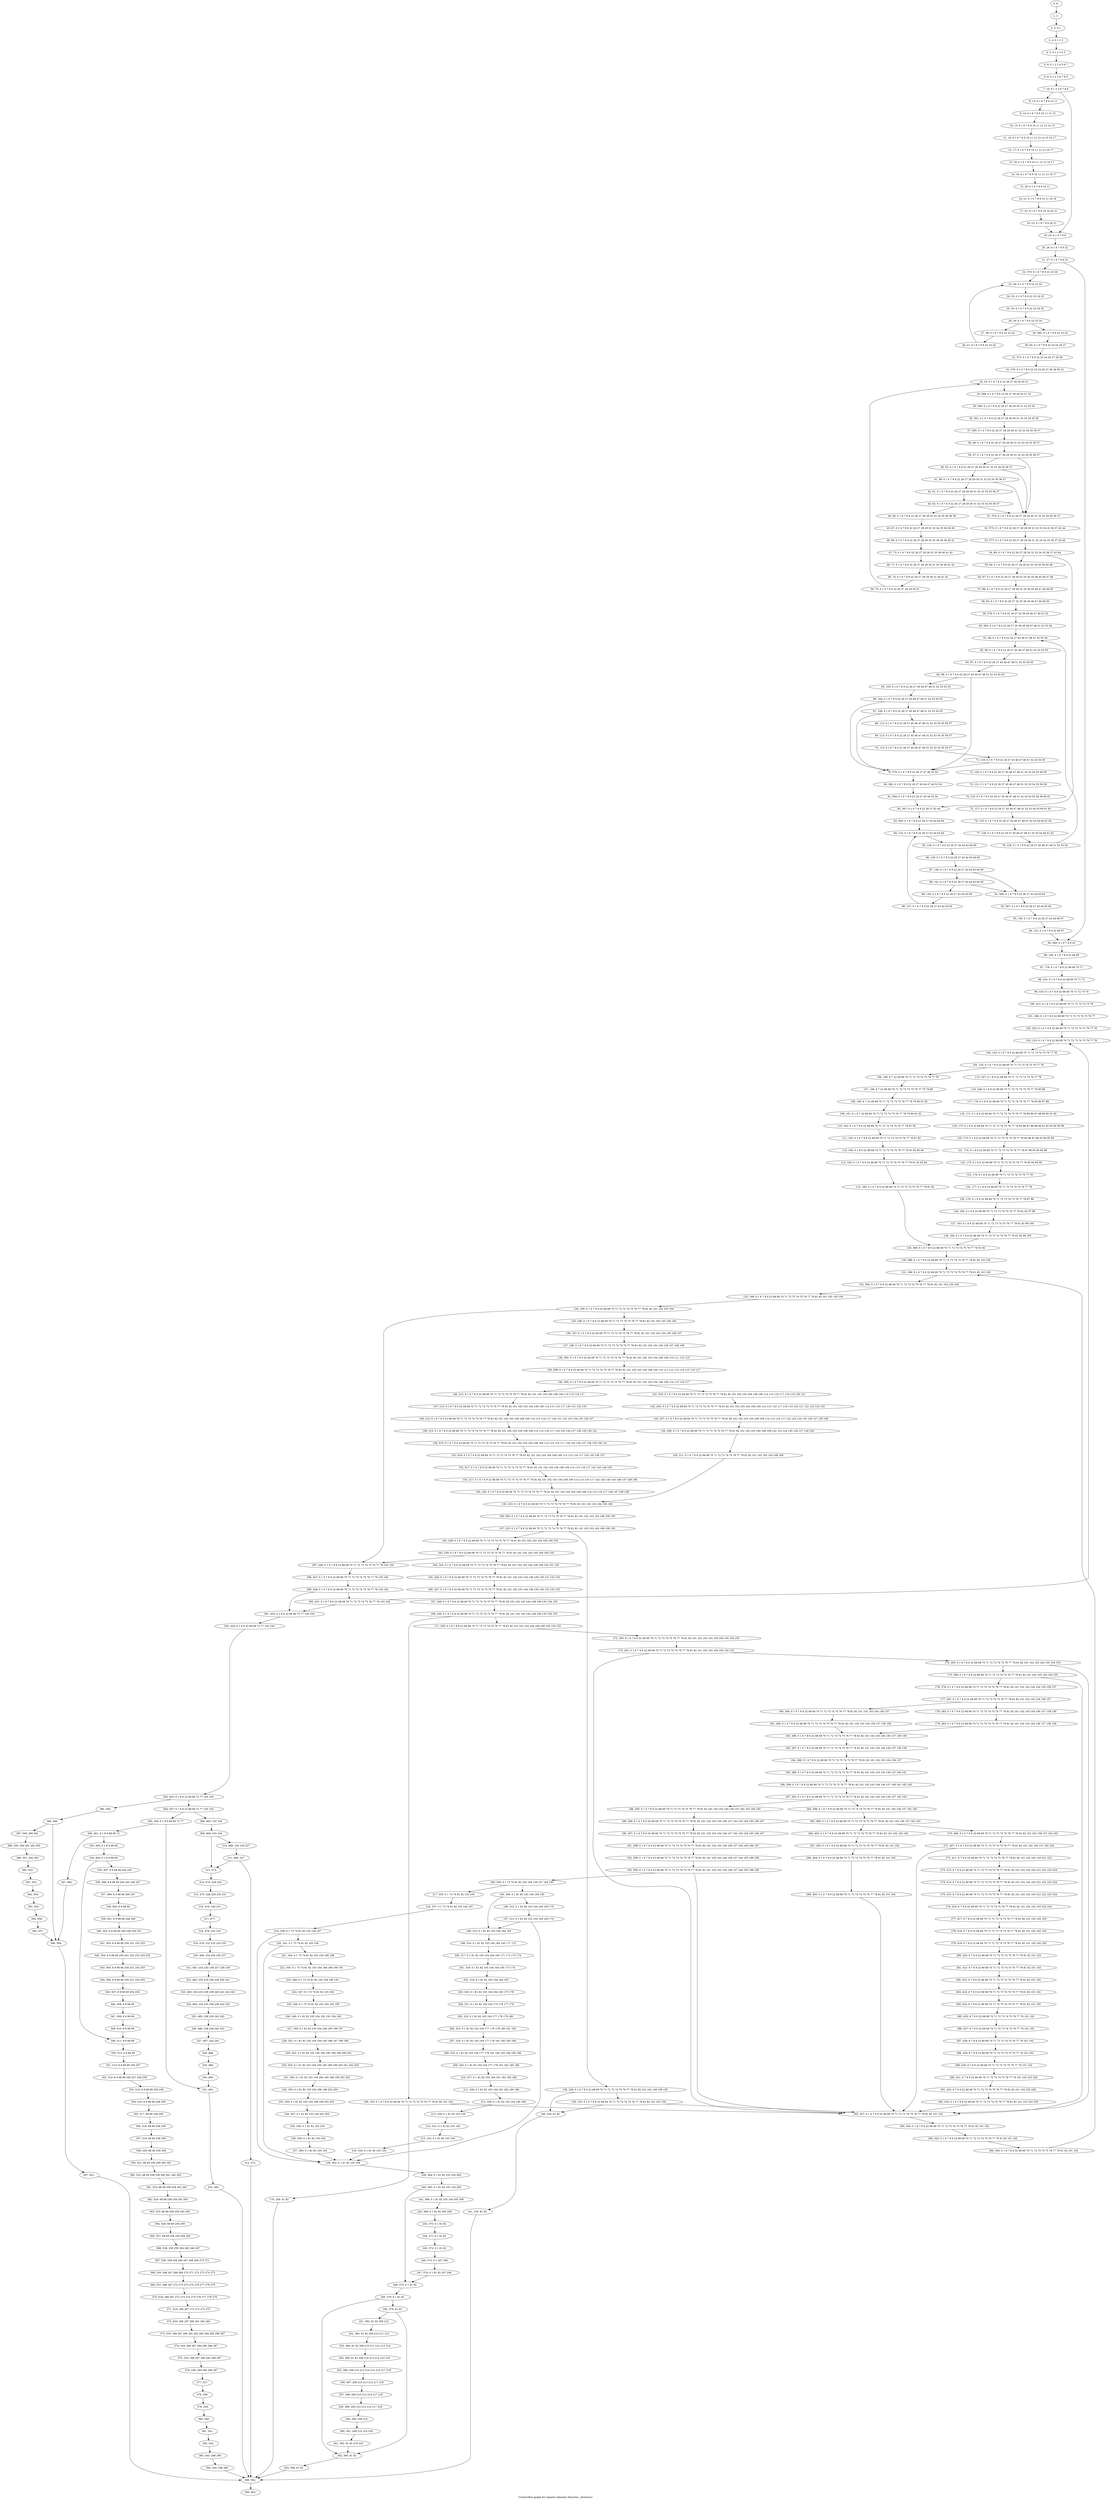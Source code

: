 digraph G {
graph [label="Control-flow-graph for register allocator (function _directory)"]
0[label="0, 0: "];
1[label="1, 1: "];
2[label="2, 3: 0 1 "];
3[label="3, 4: 0 1 2 3 "];
4[label="4, 5: 0 1 2 3 4 5 "];
5[label="5, 6: 0 1 2 3 4 5 6 7 "];
6[label="6, 8: 0 1 2 3 6 7 8 9 "];
7[label="7, 10: 0 1 2 3 6 7 8 9 "];
8[label="8, 13: 0 1 6 7 8 9 10 11 "];
9[label="9, 14: 0 1 6 7 8 9 10 11 12 13 "];
10[label="10, 15: 0 1 6 7 8 9 10 11 12 13 14 15 "];
11[label="11, 16: 0 1 6 7 8 9 10 11 12 13 14 15 16 17 "];
12[label="12, 17: 0 1 6 7 8 9 10 11 12 13 16 17 "];
13[label="13, 18: 0 1 6 7 8 9 10 11 12 13 16 17 "];
14[label="14, 19: 0 1 6 7 8 9 10 11 12 13 16 17 "];
15[label="15, 20: 0 1 6 7 8 9 10 11 "];
16[label="16, 21: 0 1 6 7 8 9 10 11 18 19 "];
17[label="17, 22: 0 1 6 7 8 9 18 19 20 21 "];
18[label="18, 23: 0 1 6 7 8 9 20 21 "];
19[label="19, 25: 0 1 6 7 8 9 "];
20[label="20, 26: 0 1 6 7 8 9 22 "];
21[label="21, 27: 0 1 6 7 8 9 22 "];
22[label="22, 570: 0 1 6 7 8 9 22 23 24 "];
23[label="23, 30: 0 1 6 7 8 9 22 23 24 "];
24[label="24, 32: 0 1 6 7 8 9 22 23 24 25 "];
25[label="25, 33: 0 1 6 7 8 9 22 23 24 25 "];
26[label="26, 34: 0 1 6 7 8 9 22 23 24 "];
27[label="27, 38: 0 1 6 7 8 9 22 23 24 "];
28[label="28, 41: 0 1 6 7 8 9 22 23 24 "];
29[label="29, 565: 0 1 6 7 8 9 22 23 24 "];
30[label="30, 65: 0 1 6 7 8 9 22 23 24 26 27 "];
31[label="31, 573: 0 1 6 7 8 9 22 23 24 26 27 28 29 "];
32[label="32, 576: 0 1 6 7 8 9 22 23 24 26 27 28 29 30 31 "];
33[label="33, 43: 0 1 6 7 8 9 22 26 27 28 29 30 31 "];
34[label="34, 589: 0 1 6 7 8 9 22 26 27 28 29 30 31 32 "];
35[label="35, 590: 0 1 6 7 8 9 22 26 27 28 29 30 31 32 33 34 "];
36[label="36, 591: 0 1 6 7 8 9 22 26 27 28 29 30 31 32 33 34 35 36 "];
37[label="37, 595: 0 1 6 7 8 9 22 26 27 28 29 30 31 32 33 34 35 36 37 "];
38[label="38, 46: 0 1 6 7 8 9 22 26 27 28 29 30 31 32 33 34 35 36 37 "];
39[label="39, 47: 0 1 6 7 8 9 22 26 27 28 29 30 31 32 33 34 35 36 37 "];
40[label="40, 53: 0 1 6 7 8 9 22 26 27 28 29 30 31 32 33 34 35 36 37 "];
41[label="41, 58: 0 1 6 7 8 9 22 26 27 28 29 30 31 32 33 34 35 36 37 "];
42[label="42, 61: 0 1 6 7 8 9 22 26 27 28 29 30 31 32 33 34 35 36 37 "];
43[label="43, 62: 0 1 6 7 8 9 22 26 27 28 29 30 31 32 33 34 35 36 37 "];
44[label="44, 66: 0 1 6 7 8 9 22 26 27 28 29 32 33 34 35 36 38 39 "];
45[label="45, 67: 0 1 6 7 8 9 22 26 27 28 29 32 33 34 35 36 38 39 "];
46[label="46, 69: 0 1 6 7 8 9 22 26 27 28 29 32 35 36 38 39 40 41 "];
47[label="47, 73: 0 1 6 7 8 9 22 26 27 28 29 32 35 36 40 41 42 "];
48[label="48, 71: 0 1 6 7 8 9 22 26 27 28 29 30 31 35 36 40 41 42 "];
49[label="49, 74: 0 1 6 7 8 9 22 26 27 28 29 30 31 40 41 42 "];
50[label="50, 75: 0 1 6 7 8 9 22 26 27 28 29 30 31 "];
51[label="51, 574: 0 1 6 7 8 9 22 26 27 28 29 30 31 32 33 34 35 36 37 "];
52[label="52, 575: 0 1 6 7 8 9 22 26 27 28 29 30 31 32 33 34 35 36 37 43 44 "];
53[label="53, 577: 0 1 6 7 8 9 22 26 27 28 29 30 31 32 33 34 35 36 37 43 44 "];
54[label="54, 80: 0 1 6 7 8 9 22 26 27 28 29 32 33 34 35 36 37 43 44 "];
55[label="55, 84: 0 1 6 7 8 9 22 26 27 28 29 32 33 34 35 36 45 46 "];
56[label="56, 87: 0 1 6 7 8 9 22 26 27 28 29 32 33 34 35 36 45 46 47 48 "];
57[label="57, 88: 0 1 6 7 8 9 22 26 27 28 29 32 35 36 45 46 47 48 49 50 "];
58[label="58, 93: 0 1 6 7 8 9 22 26 27 32 35 36 45 46 47 48 49 50 "];
59[label="59, 578: 0 1 6 7 8 9 22 26 27 35 36 45 46 47 48 51 52 "];
60[label="60, 583: 0 1 6 7 8 9 22 26 27 35 36 45 46 47 48 51 52 53 54 "];
61[label="61, 94: 0 1 6 7 8 9 22 26 27 45 46 47 48 51 52 53 54 "];
62[label="62, 96: 0 1 6 7 8 9 22 26 27 45 46 47 48 51 52 53 54 55 "];
63[label="63, 97: 0 1 6 7 8 9 22 26 27 45 46 47 48 51 52 53 54 55 "];
64[label="64, 98: 0 1 6 7 8 9 22 26 27 45 46 47 48 51 52 53 54 55 "];
65[label="65, 103: 0 1 6 7 8 9 22 26 27 45 46 47 48 51 52 53 54 55 "];
66[label="66, 104: 0 1 6 7 8 9 22 26 27 45 46 47 48 51 52 53 54 55 "];
67[label="67, 109: 0 1 6 7 8 9 22 26 27 45 46 47 48 51 52 53 54 55 "];
68[label="68, 112: 0 1 6 7 8 9 22 26 27 45 46 47 48 51 52 53 54 55 56 57 "];
69[label="69, 113: 0 1 6 7 8 9 22 26 27 45 46 47 48 51 52 53 54 55 56 57 "];
70[label="70, 115: 0 1 6 7 8 9 22 26 27 45 46 47 48 51 52 53 54 55 56 57 "];
71[label="71, 116: 0 1 6 7 8 9 22 26 27 45 46 47 48 51 52 53 54 55 "];
72[label="72, 120: 0 1 6 7 8 9 22 26 27 45 46 47 48 51 52 53 54 55 58 59 "];
73[label="73, 121: 0 1 6 7 8 9 22 26 27 45 46 47 48 51 52 53 54 55 58 59 "];
74[label="74, 123: 0 1 6 7 8 9 22 26 27 45 46 47 48 51 52 53 54 55 58 59 60 61 "];
75[label="75, 127: 0 1 6 7 8 9 22 26 27 45 46 47 48 51 52 53 54 55 60 61 62 "];
76[label="76, 125: 0 1 6 7 8 9 22 26 27 45 46 47 48 51 52 53 54 60 61 62 "];
77[label="77, 128: 0 1 6 7 8 9 22 26 27 45 46 47 48 51 52 53 54 60 61 62 "];
78[label="78, 129: 0 1 6 7 8 9 22 26 27 45 46 47 48 51 52 53 54 "];
79[label="79, 579: 0 1 6 7 8 9 22 26 27 47 48 53 54 "];
80[label="80, 582: 0 1 6 7 8 9 22 26 27 43 44 47 48 53 54 "];
81[label="81, 584: 0 1 6 7 8 9 22 26 27 43 44 53 54 "];
82[label="82, 567: 0 1 6 7 8 9 22 26 27 43 44 "];
83[label="83, 585: 0 1 6 7 8 9 22 26 27 43 44 63 64 "];
84[label="84, 132: 0 1 6 7 8 9 22 26 27 43 44 63 64 "];
85[label="85, 134: 0 1 6 7 8 9 22 26 27 43 44 63 64 65 "];
86[label="86, 135: 0 1 6 7 8 9 22 26 27 43 44 63 64 65 "];
87[label="87, 136: 0 1 6 7 8 9 22 26 27 43 44 63 64 65 "];
88[label="88, 141: 0 1 6 7 8 9 22 26 27 43 44 63 64 65 "];
89[label="89, 145: 0 1 6 7 8 9 22 26 27 43 44 63 64 "];
90[label="90, 147: 0 1 6 7 8 9 22 26 27 43 44 63 64 "];
91[label="91, 586: 0 1 6 7 8 9 22 26 27 43 44 63 64 "];
92[label="92, 587: 0 1 6 7 8 9 22 26 27 43 44 63 64 "];
93[label="93, 150: 0 1 6 7 8 9 22 26 27 43 44 66 67 "];
94[label="94, 151: 0 1 6 7 8 9 22 66 67 "];
95[label="95, 569: 0 1 6 7 8 9 22 "];
96[label="96, 169: 0 1 6 7 8 9 22 68 69 "];
97[label="97, 178: 0 1 6 7 8 9 22 68 69 70 71 "];
98[label="98, 224: 0 1 6 7 8 9 22 68 69 70 71 72 "];
99[label="99, 410: 0 1 6 7 8 9 22 68 69 70 71 72 73 74 "];
100[label="100, 412: 0 1 6 7 8 9 22 68 69 70 71 72 73 74 75 76 "];
101[label="101, 268: 0 1 6 7 8 9 22 68 69 70 71 72 73 74 75 76 77 "];
102[label="102, 252: 0 1 6 7 8 9 22 68 69 70 71 72 73 74 75 76 77 78 "];
103[label="103, 153: 0 1 6 7 8 9 22 68 69 70 71 72 73 74 75 76 77 78 "];
104[label="104, 154: 0 1 6 7 8 9 22 68 69 70 71 72 73 74 75 76 77 78 "];
105[label="105, 155: 0 1 6 7 8 9 22 68 69 70 71 72 73 74 75 76 77 78 "];
106[label="106, 158: 6 7 22 68 69 70 71 72 73 74 75 76 77 78 "];
107[label="107, 159: 6 7 22 68 69 70 71 72 73 74 75 76 77 78 79 80 "];
108[label="108, 160: 6 7 22 68 69 70 71 72 73 74 75 76 77 78 79 80 81 82 "];
109[label="109, 161: 0 1 6 7 22 68 69 70 71 72 73 74 75 76 77 78 79 80 81 82 "];
110[label="110, 162: 0 1 6 7 8 9 22 68 69 70 71 72 73 74 75 76 77 78 81 82 "];
111[label="111, 163: 0 1 6 7 8 9 22 68 69 70 71 72 73 74 75 76 77 78 81 82 "];
112[label="112, 164: 0 1 8 9 22 68 69 70 71 72 73 74 75 76 77 78 81 82 83 84 "];
113[label="113, 165: 0 1 6 7 8 9 22 68 69 70 71 72 73 74 75 76 77 78 81 82 83 84 "];
114[label="114, 166: 0 1 6 7 8 9 22 68 69 70 71 72 73 74 75 76 77 78 81 82 "];
115[label="115, 167: 0 1 8 9 22 68 69 70 71 72 73 74 75 76 77 78 "];
116[label="116, 168: 0 1 8 9 22 68 69 70 71 72 73 74 75 76 77 78 85 86 "];
117[label="117, 170: 0 1 8 9 22 68 69 70 71 72 73 74 75 76 77 78 85 86 87 88 "];
118[label="118, 171: 0 1 8 9 22 68 69 70 71 72 73 74 75 76 77 78 85 86 87 88 89 90 91 92 "];
119[label="119, 172: 0 1 8 9 22 68 69 70 71 72 73 74 75 76 77 78 85 86 87 88 89 90 91 92 93 94 95 96 "];
120[label="120, 173: 0 1 8 9 22 68 69 70 71 72 73 74 75 76 77 78 85 86 87 88 93 94 95 96 "];
121[label="121, 174: 0 1 8 9 22 68 69 70 71 72 73 74 75 76 77 78 87 88 93 94 95 96 "];
122[label="122, 175: 0 1 8 9 22 68 69 70 71 72 73 74 75 76 77 78 93 94 95 96 "];
123[label="123, 176: 0 1 8 9 22 68 69 70 71 72 73 74 75 76 77 78 "];
124[label="124, 177: 0 1 8 9 22 68 69 70 71 72 73 74 75 76 77 78 "];
125[label="125, 179: 0 1 8 9 22 68 69 70 71 72 73 74 75 76 77 78 97 98 "];
126[label="126, 180: 0 1 8 9 22 68 69 70 71 72 73 74 75 76 77 78 81 82 97 98 "];
127[label="127, 183: 0 1 8 9 22 68 69 70 71 72 73 74 75 76 77 78 81 82 99 100 "];
128[label="128, 184: 0 1 6 7 8 9 22 68 69 70 71 72 73 74 75 76 77 78 81 82 99 100 "];
129[label="129, 568: 0 1 6 7 8 9 22 68 69 70 71 72 73 74 75 76 77 78 81 82 "];
130[label="130, 588: 0 1 6 7 8 9 22 68 69 70 71 72 73 74 75 76 77 78 81 82 101 102 "];
131[label="131, 188: 0 1 6 7 8 9 22 68 69 70 71 72 73 74 75 76 77 78 81 82 101 102 "];
132[label="132, 594: 0 1 6 7 8 9 22 68 69 70 71 72 73 74 75 76 77 78 81 82 101 102 103 104 "];
133[label="133, 189: 0 1 6 7 8 9 22 68 69 70 71 72 73 74 75 76 77 78 81 82 101 102 103 104 "];
134[label="134, 190: 0 1 6 7 8 9 22 68 69 70 71 72 73 74 75 76 77 78 81 82 101 102 103 104 "];
135[label="135, 196: 0 1 6 7 8 9 22 68 69 70 71 72 73 74 75 76 77 78 81 82 101 102 103 104 105 "];
136[label="136, 197: 0 1 6 7 8 9 22 68 69 70 71 72 73 74 75 76 77 78 81 82 101 102 103 104 105 106 107 "];
137[label="137, 198: 0 1 6 7 8 9 22 68 69 70 71 72 73 74 75 76 77 78 81 82 101 102 103 104 106 107 108 109 "];
138[label="138, 592: 0 1 6 7 8 9 22 68 69 70 71 72 73 74 75 76 77 78 81 82 101 102 103 104 108 109 110 111 112 113 "];
139[label="139, 596: 0 1 6 7 8 9 22 68 69 70 71 72 73 74 75 76 77 78 81 82 101 102 103 104 108 109 110 111 112 113 114 115 116 117 "];
140[label="140, 200: 0 1 6 7 8 9 22 68 69 70 71 72 73 74 75 76 77 78 81 82 101 102 103 104 108 109 114 115 116 117 "];
141[label="141, 203: 0 1 6 7 8 9 22 68 69 70 71 72 73 74 75 76 77 78 81 82 101 102 103 104 108 109 114 115 116 117 118 119 120 121 "];
142[label="142, 204: 0 1 6 7 8 9 22 68 69 70 71 72 73 74 75 76 77 78 81 82 101 102 103 104 108 109 114 115 116 117 118 119 120 121 122 123 124 125 "];
143[label="143, 207: 0 1 6 7 8 9 22 68 69 70 71 72 73 74 75 76 77 78 81 82 101 102 103 104 108 109 114 115 116 117 122 123 124 125 126 127 128 129 "];
144[label="144, 208: 0 1 6 7 8 9 22 68 69 70 71 72 73 74 75 76 77 78 81 82 101 102 103 104 108 109 122 123 124 125 126 127 128 129 "];
145[label="145, 211: 0 1 6 7 8 9 22 68 69 70 71 72 73 74 75 76 77 78 81 82 101 102 103 104 108 109 "];
146[label="146, 212: 0 1 6 7 8 9 22 68 69 70 71 72 73 74 75 76 77 78 81 82 101 102 103 104 108 109 114 115 116 117 "];
147[label="147, 213: 0 1 6 7 8 9 22 68 69 70 71 72 73 74 75 76 77 78 81 82 101 102 103 104 108 109 114 115 116 117 130 131 132 133 "];
148[label="148, 214: 0 1 6 7 8 9 22 68 69 70 71 72 73 74 75 76 77 78 81 82 101 102 103 104 108 109 114 115 116 117 130 131 132 133 134 135 136 137 "];
149[label="149, 215: 0 1 6 7 8 9 22 68 69 70 71 72 73 74 75 76 77 78 81 82 101 102 103 104 108 109 114 115 116 117 134 135 136 137 138 139 140 141 "];
150[label="150, 615: 0 1 6 7 8 9 22 68 69 70 71 72 73 74 75 76 77 78 81 82 101 102 103 104 108 109 114 115 116 117 134 135 136 137 138 139 140 141 "];
151[label="151, 616: 0 1 6 7 8 9 22 68 69 70 71 72 73 74 75 76 77 78 81 82 101 102 103 104 108 109 114 115 116 117 134 135 136 137 "];
152[label="152, 617: 0 1 6 7 8 9 22 68 69 70 71 72 73 74 75 76 77 78 81 82 101 102 103 104 108 109 114 115 116 117 142 143 144 145 "];
153[label="153, 217: 0 1 6 7 8 9 22 68 69 70 71 72 73 74 75 76 77 78 81 82 101 102 103 104 108 109 114 115 116 117 142 143 144 145 146 147 148 149 "];
154[label="154, 220: 0 1 6 7 8 9 22 68 69 70 71 72 73 74 75 76 77 78 81 82 101 102 103 104 108 109 114 115 116 117 146 147 148 149 "];
155[label="155, 223: 0 1 6 7 8 9 22 68 69 70 71 72 73 74 75 76 77 78 81 82 101 102 103 104 108 109 "];
156[label="156, 593: 0 1 6 7 8 9 22 68 69 70 71 72 73 74 75 76 77 78 81 82 101 102 103 104 108 109 150 "];
157[label="157, 225: 0 1 6 7 8 9 22 68 69 70 71 72 73 74 75 76 77 78 81 82 101 102 103 104 108 109 150 "];
158[label="158, 228: 0 1 6 7 8 9 22 68 69 70 71 72 73 74 75 76 77 78 81 82 101 102 108 109 150 "];
159[label="159, 232: 0 1 6 7 8 9 22 68 69 70 71 72 73 74 75 76 77 78 81 82 101 102 150 "];
160[label="160, 234: 81 82 "];
161[label="161, 235: 81 82 "];
162[label="162, 238: 0 1 6 7 8 9 22 68 69 70 71 72 73 74 75 76 77 78 81 82 101 102 103 104 108 109 150 "];
163[label="163, 239: 0 1 6 7 8 9 22 68 69 70 71 72 73 74 75 76 77 78 81 82 101 102 103 104 108 109 150 "];
164[label="164, 245: 0 1 6 7 8 9 22 68 69 70 71 72 73 74 75 76 77 78 81 82 101 102 103 104 108 109 150 151 152 "];
165[label="165, 246: 0 1 6 7 8 9 22 68 69 70 71 72 73 74 75 76 77 78 81 82 101 102 103 104 108 109 150 151 152 153 "];
166[label="166, 247: 0 1 6 7 8 9 22 68 69 70 71 72 73 74 75 76 77 78 81 82 101 102 103 104 108 109 150 153 154 155 "];
167[label="167, 248: 0 1 6 7 8 9 22 68 69 70 71 72 73 74 75 76 77 78 81 82 101 102 103 104 108 109 150 154 155 "];
168[label="168, 249: 0 1 6 7 8 9 22 68 69 70 71 72 73 74 75 76 77 78 81 82 101 102 103 104 108 109 150 154 155 "];
169[label="169, 253: 0 1 6 7 8 9 22 68 69 70 71 72 73 74 75 76 77 78 81 82 101 102 "];
170[label="170, 256: 81 82 "];
171[label="171, 259: 0 1 6 7 8 9 22 68 69 70 71 72 73 74 75 76 77 78 81 82 101 102 103 104 108 109 150 154 155 "];
172[label="172, 260: 0 1 6 7 8 9 22 68 69 70 71 72 73 74 75 76 77 78 81 82 101 102 103 104 108 109 150 154 155 "];
173[label="173, 261: 0 1 6 7 8 9 22 68 69 70 71 72 73 74 75 76 77 78 81 82 101 102 103 104 150 154 155 "];
174[label="174, 265: 0 1 6 7 8 9 22 68 69 70 71 72 73 74 75 76 77 78 81 82 101 102 103 104 150 154 155 "];
175[label="175, 269: 0 1 6 7 8 9 22 68 69 70 71 72 73 74 75 76 77 78 81 82 101 102 103 104 154 155 "];
176[label="176, 278: 0 1 6 7 8 9 22 68 69 70 71 72 73 74 75 76 77 78 81 82 101 102 103 104 154 155 156 157 "];
177[label="177, 281: 0 1 6 7 8 9 22 68 69 70 71 72 73 74 75 76 77 78 81 82 101 102 103 104 156 157 "];
178[label="178, 282: 0 1 6 7 8 9 22 68 69 70 71 72 73 74 75 76 77 78 81 82 101 102 103 104 156 157 158 159 "];
179[label="179, 283: 0 1 6 7 8 9 22 68 69 70 71 72 73 74 75 76 77 78 81 82 101 102 103 104 156 157 158 159 "];
180[label="180, 284: 0 1 6 7 8 9 22 68 69 70 71 72 73 74 75 76 77 78 81 82 101 102 103 104 156 157 "];
181[label="181, 285: 0 1 6 7 8 9 22 68 69 70 71 72 73 74 75 76 77 78 81 82 101 102 103 104 156 157 158 159 "];
182[label="182, 286: 0 1 6 7 8 9 22 68 69 70 71 72 73 74 75 76 77 78 81 82 101 102 103 104 156 157 158 159 "];
183[label="183, 287: 0 1 6 7 8 9 22 68 69 70 71 72 73 74 75 76 77 78 81 82 101 102 103 104 156 157 158 159 "];
184[label="184, 288: 0 1 6 7 8 9 22 68 69 70 71 72 73 74 75 76 77 78 81 82 101 102 103 104 156 157 "];
185[label="185, 289: 0 1 6 7 8 9 22 68 69 70 71 72 73 74 75 76 77 78 81 82 101 102 103 104 156 157 160 161 "];
186[label="186, 290: 0 1 6 7 8 9 22 68 69 70 71 72 73 74 75 76 77 78 81 82 101 102 103 104 156 157 160 161 162 163 "];
187[label="187, 292: 0 1 6 7 8 9 22 68 69 70 71 72 73 74 75 76 77 78 81 82 101 102 103 104 156 157 162 163 "];
188[label="188, 295: 0 1 6 7 8 9 22 68 69 70 71 72 73 74 75 76 77 78 81 82 101 102 103 104 156 157 162 163 164 165 "];
189[label="189, 296: 0 1 6 7 8 9 22 68 69 70 71 72 73 74 75 76 77 78 81 82 101 102 103 104 156 157 162 163 164 165 166 167 "];
190[label="190, 297: 0 1 6 7 8 9 22 68 69 70 71 72 73 74 75 76 77 78 81 82 101 102 103 104 156 157 162 163 164 165 166 167 "];
191[label="191, 298: 0 1 6 7 8 9 22 68 69 70 71 72 73 74 75 76 77 78 81 82 101 102 103 104 156 157 164 165 166 167 "];
192[label="192, 299: 0 1 6 7 8 9 22 68 69 70 71 72 73 74 75 76 77 78 81 82 101 102 103 104 156 157 164 165 168 169 "];
193[label="193, 300: 0 1 6 7 8 9 22 68 69 70 71 72 73 74 75 76 77 78 81 82 101 102 103 104 156 157 164 165 168 169 "];
194[label="194, 305: 0 1 73 74 81 82 103 104 156 157 164 165 "];
195[label="195, 308: 0 1 81 82 103 104 164 165 "];
196[label="196, 312: 0 1 81 82 103 104 164 165 170 "];
197[label="197, 313: 0 1 81 82 103 104 164 165 170 "];
198[label="198, 315: 0 1 81 82 103 104 164 165 "];
199[label="199, 316: 0 1 81 82 103 104 164 165 171 172 "];
200[label="200, 317: 0 1 81 82 103 104 164 165 171 172 173 174 "];
201[label="201, 318: 0 1 81 82 103 104 164 165 173 174 "];
202[label="202, 319: 0 1 81 82 103 104 164 165 "];
203[label="203, 320: 0 1 81 82 103 104 164 165 175 176 "];
204[label="204, 321: 0 1 81 82 103 104 175 176 177 178 "];
205[label="205, 322: 0 1 81 82 103 104 177 178 179 180 "];
206[label="206, 323: 0 1 81 82 103 104 177 178 179 180 181 182 "];
207[label="207, 324: 0 1 81 82 103 104 177 178 181 182 183 184 "];
208[label="208, 325: 0 1 81 82 103 104 177 178 181 182 183 184 185 186 "];
209[label="209, 326: 0 1 81 82 103 104 177 178 181 182 185 186 "];
210[label="210, 327: 0 1 81 82 103 104 181 182 185 186 "];
211[label="211, 328: 0 1 81 82 103 104 181 182 185 186 "];
212[label="212, 329: 0 1 81 82 103 104 185 186 "];
213[label="213, 330: 0 1 81 82 103 104 "];
214[label="214, 331: 0 1 81 82 103 104 "];
215[label="215, 332: 0 1 81 82 103 104 "];
216[label="216, 334: 0 1 81 82 103 104 "];
217[label="217, 335: 0 1 73 74 81 82 103 104 "];
218[label="218, 337: 0 1 73 74 81 82 103 104 187 "];
219[label="219, 338: 0 1 73 74 81 82 103 104 187 "];
220[label="220, 341: 0 1 73 74 81 82 103 104 "];
221[label="221, 344: 0 1 73 74 81 82 103 104 188 189 "];
222[label="222, 345: 0 1 73 74 81 82 103 104 188 189 190 191 "];
223[label="223, 346: 0 1 73 74 81 82 103 104 190 191 "];
224[label="224, 347: 0 1 73 74 81 82 103 104 "];
225[label="225, 348: 0 1 73 74 81 82 103 104 192 193 "];
226[label="226, 349: 0 1 81 82 103 104 192 193 194 195 "];
227[label="227, 350: 0 1 81 82 103 104 194 195 196 197 "];
228[label="228, 351: 0 1 81 82 103 104 194 195 196 197 198 199 "];
229[label="229, 352: 0 1 81 82 103 104 194 195 198 199 200 201 "];
230[label="230, 353: 0 1 81 82 103 104 194 195 198 199 200 201 202 203 "];
231[label="231, 354: 0 1 81 82 103 104 194 195 198 199 202 203 "];
232[label="232, 355: 0 1 81 82 103 104 198 199 202 203 "];
233[label="233, 356: 0 1 81 82 103 104 198 199 202 203 "];
234[label="234, 357: 0 1 81 82 103 104 202 203 "];
235[label="235, 358: 0 1 81 82 103 104 "];
236[label="236, 359: 0 1 81 82 103 104 "];
237[label="237, 360: 0 1 81 82 103 104 "];
238[label="238, 362: 0 1 81 82 103 104 "];
239[label="239, 364: 0 1 81 82 103 104 204 "];
240[label="240, 365: 0 1 81 82 103 104 204 "];
241[label="241, 368: 0 1 81 82 103 104 205 206 "];
242[label="242, 369: 0 1 81 82 205 206 "];
243[label="243, 370: 0 1 81 82 "];
244[label="244, 371: 0 1 81 82 "];
245[label="245, 372: 0 1 81 82 "];
246[label="246, 373: 0 1 207 208 "];
247[label="247, 374: 0 1 81 82 207 208 "];
248[label="248, 375: 0 1 81 82 "];
249[label="249, 376: 0 1 81 82 "];
250[label="250, 379: 81 82 "];
251[label="251, 382: 81 82 209 210 "];
252[label="252, 383: 81 82 209 210 211 212 "];
253[label="253, 384: 81 82 209 210 211 212 213 214 "];
254[label="254, 385: 81 82 209 210 213 214 215 216 "];
255[label="255, 386: 209 210 213 214 215 216 217 218 "];
256[label="256, 387: 209 210 213 214 217 218 "];
257[label="257, 388: 209 210 213 214 217 218 "];
258[label="258, 389: 209 210 213 214 217 218 "];
259[label="259, 390: 209 210 "];
260[label="260, 391: 209 210 219 220 "];
261[label="261, 392: 81 82 219 220 "];
262[label="262, 395: 81 82 "];
263[label="263, 396: 81 82 "];
264[label="264, 398: 0 1 6 7 8 9 22 68 69 70 71 72 73 74 75 76 77 78 81 82 101 102 156 157 162 163 "];
265[label="265, 399: 0 1 6 7 8 9 22 68 69 70 71 72 73 74 75 76 77 78 81 82 101 102 156 157 162 163 "];
266[label="266, 402: 0 1 6 7 8 9 22 68 69 70 71 72 73 74 75 76 77 78 81 82 101 102 162 163 "];
267[label="267, 403: 0 1 6 7 8 9 22 68 69 70 71 72 73 74 75 76 77 78 81 82 101 102 "];
268[label="268, 404: 0 1 6 7 8 9 22 68 69 70 71 72 73 74 75 76 77 78 81 82 101 102 "];
269[label="269, 405: 0 1 6 7 8 9 22 68 69 70 71 72 73 74 75 76 77 78 81 82 101 102 "];
270[label="270, 406: 0 1 6 7 8 9 22 68 69 70 71 72 73 74 75 76 77 78 81 82 101 102 156 157 162 163 "];
271[label="271, 407: 0 1 6 7 8 9 22 68 69 70 71 72 73 74 75 76 77 78 81 82 101 102 156 157 162 163 "];
272[label="272, 411: 6 7 8 9 22 68 69 70 71 72 73 74 75 76 77 78 81 82 101 102 162 163 221 222 "];
273[label="273, 413: 6 7 8 9 22 68 69 70 71 72 73 74 75 76 77 78 81 82 101 102 162 163 221 222 223 224 "];
274[label="274, 414: 6 7 8 9 22 68 69 70 71 72 73 74 75 76 77 78 81 82 101 102 162 163 221 222 223 224 "];
275[label="275, 415: 6 7 8 9 22 68 69 70 71 72 73 74 75 76 77 78 81 82 101 102 162 163 221 222 223 224 "];
276[label="276, 416: 6 7 8 9 22 68 69 70 71 72 73 74 75 76 77 78 81 82 101 102 162 163 223 224 "];
277[label="277, 417: 6 7 8 9 22 68 69 70 71 72 73 74 75 76 77 78 81 82 101 102 162 163 "];
278[label="278, 418: 6 7 8 9 22 68 69 70 71 72 73 74 75 76 77 78 81 82 101 102 162 163 "];
279[label="279, 419: 6 7 8 9 22 68 69 70 71 72 73 74 75 76 77 78 81 82 101 102 162 163 "];
280[label="280, 420: 6 7 8 9 22 68 69 70 71 72 73 74 75 76 77 78 81 82 101 102 "];
281[label="281, 421: 6 7 8 9 22 68 69 70 71 72 73 74 75 76 77 78 81 82 101 102 "];
282[label="282, 422: 6 7 8 9 22 68 69 70 71 72 73 74 75 76 77 78 81 82 101 102 "];
283[label="283, 423: 6 7 8 9 22 68 69 70 71 72 73 74 75 76 77 78 81 82 101 102 "];
284[label="284, 424: 6 7 8 9 22 68 69 70 71 72 73 74 75 76 77 78 81 82 101 102 "];
285[label="285, 425: 6 7 8 9 22 68 69 70 71 72 73 74 75 76 77 78 101 102 "];
286[label="286, 427: 6 7 8 9 22 68 69 70 71 72 73 74 75 76 77 78 101 102 "];
287[label="287, 428: 6 7 8 9 22 68 69 70 71 72 73 74 75 76 77 78 101 102 "];
288[label="288, 429: 6 7 8 9 22 68 69 70 71 72 73 74 75 76 77 78 101 102 "];
289[label="289, 430: 6 7 8 9 22 68 69 70 71 72 73 74 75 76 77 78 101 102 "];
290[label="290, 431: 6 7 8 9 22 68 69 70 71 72 73 74 75 76 77 78 101 102 225 226 "];
291[label="291, 432: 6 7 8 9 22 68 69 70 71 72 73 74 75 76 77 78 81 82 101 102 225 226 "];
292[label="292, 433: 0 1 6 7 8 9 22 68 69 70 71 72 73 74 75 76 77 78 81 82 101 102 225 226 "];
293[label="293, 437: 0 1 6 7 8 9 22 68 69 70 71 72 73 74 75 76 77 78 81 82 101 102 "];
294[label="294, 439: 0 1 6 7 8 9 22 68 69 70 71 72 73 74 75 76 77 78 81 82 101 102 "];
295[label="295, 442: 0 1 6 7 8 9 22 68 69 70 71 72 73 74 75 76 77 78 81 82 101 102 "];
296[label="296, 444: 0 1 6 7 8 9 22 68 69 70 71 72 73 74 75 76 77 78 81 82 101 102 "];
297[label="297, 446: 0 1 6 7 8 9 22 68 69 70 71 72 73 74 75 76 77 78 103 104 "];
298[label="298, 447: 0 1 6 7 8 9 22 68 69 70 71 72 73 74 75 76 77 78 103 104 "];
299[label="299, 448: 0 1 6 7 8 9 22 68 69 70 71 72 73 74 75 76 77 78 103 104 "];
300[label="300, 451: 0 1 6 7 8 9 22 68 69 70 71 72 73 74 75 76 77 78 103 104 "];
301[label="301, 453: 0 1 8 9 22 68 69 72 77 103 104 "];
302[label="302, 454: 0 1 8 9 22 68 69 72 77 103 104 "];
303[label="303, 455: 0 1 8 9 22 68 69 72 77 103 104 "];
304[label="304, 457: 0 1 8 9 22 68 69 72 77 103 104 "];
305[label="305, 459: 0 1 8 9 68 69 72 77 "];
306[label="306, 461: 0 1 8 9 68 69 72 "];
307[label="307, 462: "];
308[label="308, 463: 103 104 "];
309[label="309, 464: 103 104 "];
310[label="310, 468: 103 104 227 "];
311[label="311, 469: 227 "];
312[label="312, 472: "];
313[label="313, 473: "];
314[label="314, 474: 228 229 "];
315[label="315, 475: 228 229 230 231 "];
316[label="316, 476: 230 231 "];
317[label="317, 477: "];
318[label="318, 478: 232 233 "];
319[label="319, 479: 232 233 234 235 "];
320[label="320, 480: 234 235 236 237 "];
321[label="321, 481: 234 235 236 237 238 239 "];
322[label="322, 482: 234 235 238 239 240 241 "];
323[label="323, 483: 234 235 238 239 240 241 242 243 "];
324[label="324, 484: 234 235 238 239 242 243 "];
325[label="325, 485: 238 239 242 243 "];
326[label="326, 486: 238 239 242 243 "];
327[label="327, 487: 242 243 "];
328[label="328, 488: "];
329[label="329, 489: "];
330[label="330, 490: "];
331[label="331, 491: "];
332[label="332, 492: "];
333[label="333, 493: 0 1 8 9 68 69 "];
334[label="334, 494: 0 1 8 9 68 69 "];
335[label="335, 497: 8 9 68 69 244 245 "];
336[label="336, 498: 8 9 68 69 244 245 246 247 "];
337[label="337, 499: 8 9 68 69 246 247 "];
338[label="338, 500: 8 9 68 69 "];
339[label="339, 501: 8 9 68 69 248 249 "];
340[label="340, 502: 8 9 68 69 248 249 250 251 "];
341[label="341, 503: 8 9 68 69 250 251 252 253 "];
342[label="342, 504: 8 9 68 69 250 251 252 253 254 255 "];
343[label="343, 505: 8 9 68 69 250 251 254 255 "];
344[label="344, 506: 8 9 68 69 250 251 254 255 "];
345[label="345, 507: 8 9 68 69 254 255 "];
346[label="346, 508: 8 9 68 69 "];
347[label="347, 509: 8 9 68 69 "];
348[label="348, 510: 8 9 68 69 "];
349[label="349, 511: 8 9 68 69 "];
350[label="350, 512: 8 9 68 69 "];
351[label="351, 513: 8 9 68 69 256 257 "];
352[label="352, 514: 8 9 68 69 256 257 258 259 "];
353[label="353, 515: 8 9 68 69 258 259 "];
354[label="354, 516: 8 9 68 69 258 259 "];
355[label="355, 517: 68 69 258 259 "];
356[label="356, 518: 68 69 258 259 "];
357[label="357, 519: 68 69 258 259 "];
358[label="358, 520: 68 69 258 259 "];
359[label="359, 521: 68 69 258 259 260 261 "];
360[label="360, 522: 68 69 258 259 260 261 262 263 "];
361[label="361, 525: 68 69 258 259 262 263 "];
362[label="362, 524: 68 69 258 259 262 263 "];
363[label="363, 523: 68 69 258 259 262 263 "];
364[label="364, 526: 68 69 258 259 "];
365[label="365, 527: 68 69 258 259 264 265 "];
366[label="366, 528: 258 259 264 265 266 267 "];
367[label="367, 529: 258 259 266 267 268 269 270 271 "];
368[label="368, 530: 266 267 268 269 270 271 272 273 274 275 "];
369[label="369, 531: 266 267 272 273 274 275 276 277 278 279 "];
370[label="370, 618: 266 267 272 273 274 275 276 277 278 279 "];
371[label="371, 619: 266 267 272 273 274 275 "];
372[label="372, 620: 266 267 280 281 282 283 "];
373[label="373, 533: 266 267 280 281 282 283 284 285 286 287 "];
374[label="374, 534: 266 267 284 285 286 287 "];
375[label="375, 535: 266 267 284 285 286 287 "];
376[label="376, 536: 284 285 286 287 "];
377[label="377, 537: "];
378[label="378, 538: "];
379[label="379, 539: "];
380[label="380, 540: "];
381[label="381, 541: "];
382[label="382, 542: "];
383[label="383, 543: 288 289 "];
384[label="384, 544: 288 289 "];
385[label="385, 545: "];
386[label="386, 546: "];
387[label="387, 549: 290 291 "];
388[label="388, 550: 290 291 292 293 "];
389[label="389, 551: 292 293 "];
390[label="390, 552: "];
391[label="391, 553: "];
392[label="392, 554: "];
393[label="393, 555: "];
394[label="394, 556: "];
395[label="395, 557: "];
396[label="396, 560: "];
397[label="397, 561: "];
398[label="398, 562: "];
399[label="399, 563: "];
0->1 ;
1->2 ;
2->3 ;
3->4 ;
4->5 ;
5->6 ;
6->7 ;
7->8 ;
7->19 ;
8->9 ;
9->10 ;
10->11 ;
11->12 ;
12->13 ;
13->14 ;
14->15 ;
15->16 ;
16->17 ;
17->18 ;
18->19 ;
19->20 ;
20->21 ;
21->22 ;
21->95 ;
22->23 ;
23->24 ;
24->25 ;
25->26 ;
26->27 ;
26->29 ;
27->28 ;
28->23 ;
29->30 ;
30->31 ;
31->32 ;
32->33 ;
33->34 ;
34->35 ;
35->36 ;
36->37 ;
37->38 ;
38->39 ;
39->40 ;
39->51 ;
40->41 ;
40->51 ;
41->42 ;
41->51 ;
42->43 ;
43->44 ;
43->51 ;
44->45 ;
45->46 ;
46->47 ;
47->48 ;
48->49 ;
49->50 ;
50->33 ;
51->52 ;
52->53 ;
53->54 ;
54->55 ;
54->82 ;
55->56 ;
56->57 ;
57->58 ;
58->59 ;
59->60 ;
60->61 ;
61->62 ;
62->63 ;
63->64 ;
64->65 ;
64->79 ;
65->66 ;
66->67 ;
66->79 ;
67->68 ;
67->79 ;
68->69 ;
69->70 ;
70->71 ;
71->72 ;
71->79 ;
72->73 ;
73->74 ;
74->75 ;
75->76 ;
76->77 ;
77->78 ;
78->61 ;
79->80 ;
80->81 ;
81->82 ;
82->83 ;
83->84 ;
84->85 ;
85->86 ;
86->87 ;
87->88 ;
87->91 ;
88->89 ;
88->91 ;
89->90 ;
90->84 ;
91->92 ;
92->93 ;
93->94 ;
94->95 ;
95->96 ;
96->97 ;
97->98 ;
98->99 ;
99->100 ;
100->101 ;
101->102 ;
102->103 ;
103->104 ;
104->105 ;
105->106 ;
105->115 ;
106->107 ;
107->108 ;
108->109 ;
109->110 ;
110->111 ;
111->112 ;
112->113 ;
113->114 ;
114->129 ;
115->116 ;
116->117 ;
117->118 ;
118->119 ;
119->120 ;
120->121 ;
121->122 ;
122->123 ;
123->124 ;
124->125 ;
125->126 ;
126->127 ;
127->128 ;
128->129 ;
129->130 ;
130->131 ;
131->132 ;
132->133 ;
133->134 ;
134->135 ;
134->297 ;
135->136 ;
136->137 ;
137->138 ;
138->139 ;
139->140 ;
140->141 ;
140->146 ;
141->142 ;
142->143 ;
143->144 ;
144->145 ;
145->155 ;
146->147 ;
147->148 ;
148->149 ;
149->150 ;
150->151 ;
151->152 ;
152->153 ;
153->154 ;
154->155 ;
155->156 ;
156->157 ;
157->158 ;
157->162 ;
158->159 ;
158->160 ;
159->160 ;
159->293 ;
160->161 ;
161->398 ;
162->163 ;
163->164 ;
163->297 ;
164->165 ;
165->166 ;
166->167 ;
167->168 ;
168->169 ;
168->171 ;
169->170 ;
169->293 ;
170->398 ;
171->172 ;
172->173 ;
173->174 ;
173->293 ;
174->175 ;
174->293 ;
175->176 ;
175->293 ;
176->177 ;
177->178 ;
177->180 ;
178->179 ;
179->182 ;
180->181 ;
181->182 ;
182->183 ;
183->184 ;
184->185 ;
185->186 ;
186->187 ;
187->188 ;
187->264 ;
188->189 ;
189->190 ;
190->191 ;
191->192 ;
192->193 ;
193->194 ;
193->293 ;
194->195 ;
194->217 ;
195->196 ;
195->198 ;
196->197 ;
197->198 ;
197->238 ;
198->199 ;
199->200 ;
200->201 ;
201->202 ;
202->203 ;
203->204 ;
204->205 ;
205->206 ;
206->207 ;
207->208 ;
208->209 ;
209->210 ;
210->211 ;
211->212 ;
212->213 ;
213->214 ;
214->215 ;
215->216 ;
216->238 ;
217->218 ;
218->219 ;
219->220 ;
219->238 ;
220->221 ;
220->238 ;
221->222 ;
222->223 ;
223->224 ;
224->225 ;
225->226 ;
226->227 ;
227->228 ;
228->229 ;
229->230 ;
230->231 ;
231->232 ;
232->233 ;
233->234 ;
234->235 ;
235->236 ;
236->237 ;
237->238 ;
238->239 ;
239->240 ;
240->241 ;
240->248 ;
241->242 ;
242->243 ;
243->244 ;
244->245 ;
245->246 ;
246->247 ;
247->248 ;
248->249 ;
249->250 ;
249->262 ;
250->251 ;
250->262 ;
251->252 ;
252->253 ;
253->254 ;
254->255 ;
255->256 ;
256->257 ;
257->258 ;
258->259 ;
259->260 ;
260->261 ;
261->262 ;
262->263 ;
263->398 ;
264->265 ;
265->266 ;
265->270 ;
266->267 ;
267->268 ;
268->269 ;
269->293 ;
270->271 ;
271->272 ;
271->293 ;
272->273 ;
273->274 ;
274->275 ;
275->276 ;
276->277 ;
277->278 ;
278->279 ;
279->280 ;
280->281 ;
281->282 ;
282->283 ;
283->284 ;
284->285 ;
285->286 ;
286->287 ;
287->288 ;
288->289 ;
289->290 ;
290->291 ;
291->292 ;
292->293 ;
293->294 ;
294->295 ;
295->296 ;
296->131 ;
297->298 ;
298->299 ;
299->300 ;
299->301 ;
300->301 ;
300->103 ;
301->302 ;
302->303 ;
303->304 ;
303->385 ;
304->305 ;
304->308 ;
305->306 ;
305->331 ;
306->307 ;
306->333 ;
307->396 ;
308->309 ;
309->310 ;
309->313 ;
310->311 ;
311->312 ;
311->313 ;
312->398 ;
313->314 ;
314->315 ;
315->316 ;
316->317 ;
317->318 ;
318->319 ;
319->320 ;
320->321 ;
321->322 ;
322->323 ;
323->324 ;
324->325 ;
325->326 ;
326->327 ;
327->328 ;
328->329 ;
329->330 ;
330->331 ;
331->332 ;
332->398 ;
333->334 ;
334->335 ;
334->349 ;
335->336 ;
336->337 ;
337->338 ;
338->339 ;
339->340 ;
340->341 ;
341->342 ;
342->343 ;
343->344 ;
344->345 ;
345->346 ;
346->347 ;
347->348 ;
348->349 ;
349->350 ;
350->351 ;
351->352 ;
352->353 ;
353->354 ;
354->355 ;
355->356 ;
356->357 ;
357->358 ;
358->359 ;
359->360 ;
360->361 ;
361->362 ;
362->363 ;
363->364 ;
364->365 ;
365->366 ;
366->367 ;
367->368 ;
368->369 ;
369->370 ;
370->371 ;
371->372 ;
372->373 ;
373->374 ;
374->375 ;
375->376 ;
376->377 ;
377->378 ;
378->379 ;
379->380 ;
380->381 ;
381->382 ;
382->383 ;
383->384 ;
384->398 ;
385->386 ;
386->387 ;
386->396 ;
387->388 ;
388->389 ;
389->390 ;
390->391 ;
391->392 ;
392->393 ;
393->394 ;
394->395 ;
395->396 ;
396->397 ;
397->398 ;
398->399 ;
}
